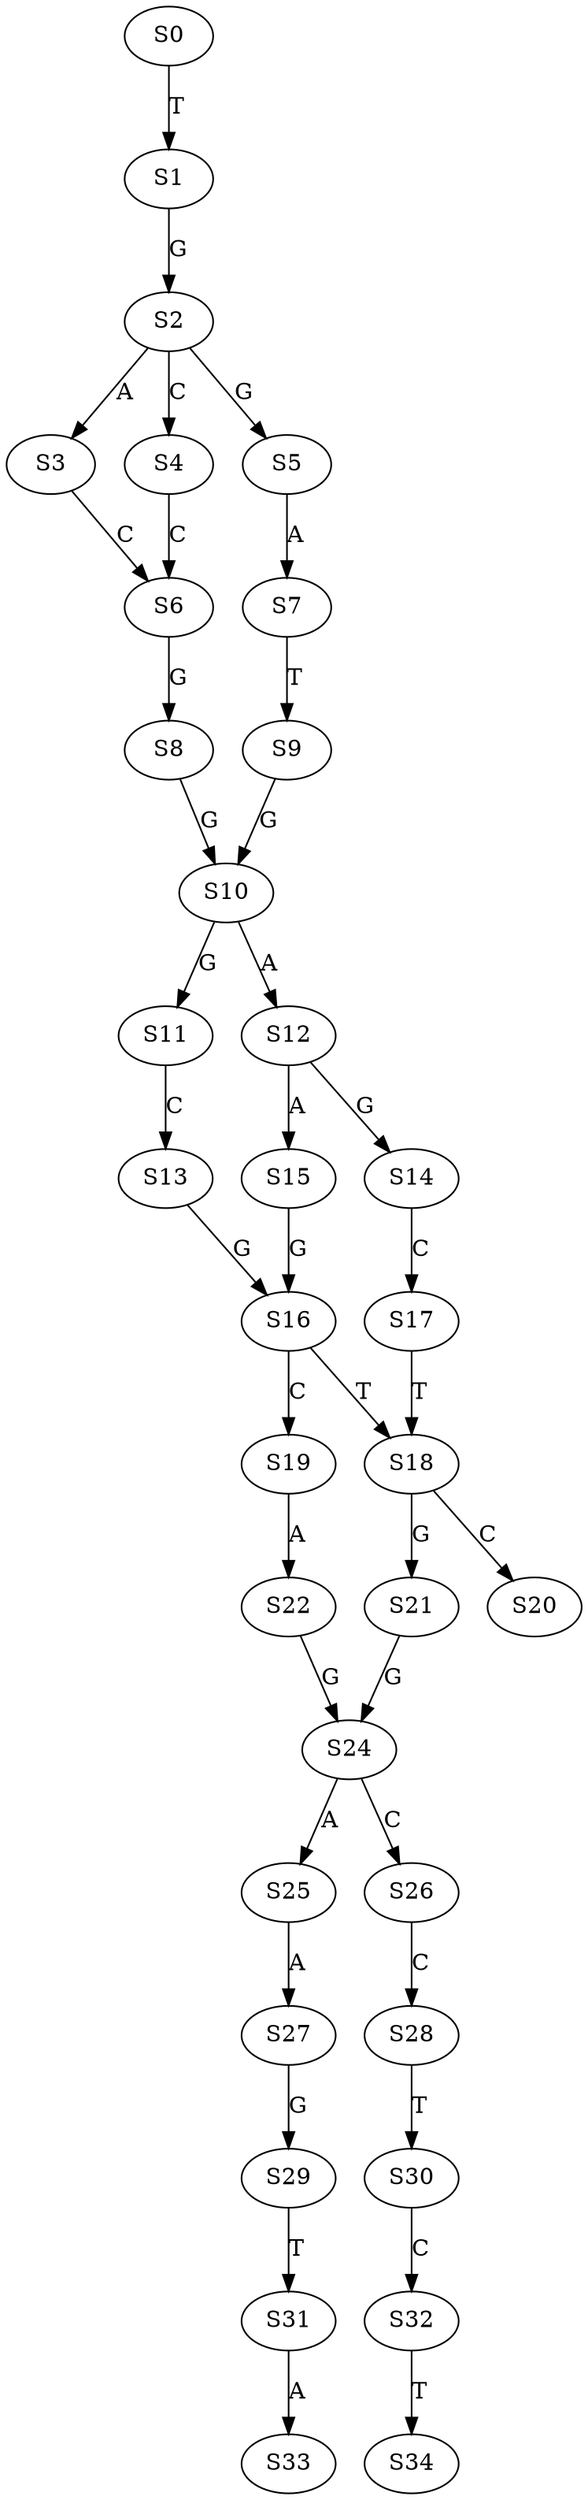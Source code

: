 strict digraph  {
	S0 -> S1 [ label = T ];
	S1 -> S2 [ label = G ];
	S2 -> S3 [ label = A ];
	S2 -> S4 [ label = C ];
	S2 -> S5 [ label = G ];
	S3 -> S6 [ label = C ];
	S4 -> S6 [ label = C ];
	S5 -> S7 [ label = A ];
	S6 -> S8 [ label = G ];
	S7 -> S9 [ label = T ];
	S8 -> S10 [ label = G ];
	S9 -> S10 [ label = G ];
	S10 -> S11 [ label = G ];
	S10 -> S12 [ label = A ];
	S11 -> S13 [ label = C ];
	S12 -> S14 [ label = G ];
	S12 -> S15 [ label = A ];
	S13 -> S16 [ label = G ];
	S14 -> S17 [ label = C ];
	S15 -> S16 [ label = G ];
	S16 -> S18 [ label = T ];
	S16 -> S19 [ label = C ];
	S17 -> S18 [ label = T ];
	S18 -> S20 [ label = C ];
	S18 -> S21 [ label = G ];
	S19 -> S22 [ label = A ];
	S21 -> S24 [ label = G ];
	S22 -> S24 [ label = G ];
	S24 -> S25 [ label = A ];
	S24 -> S26 [ label = C ];
	S25 -> S27 [ label = A ];
	S26 -> S28 [ label = C ];
	S27 -> S29 [ label = G ];
	S28 -> S30 [ label = T ];
	S29 -> S31 [ label = T ];
	S30 -> S32 [ label = C ];
	S31 -> S33 [ label = A ];
	S32 -> S34 [ label = T ];
}
